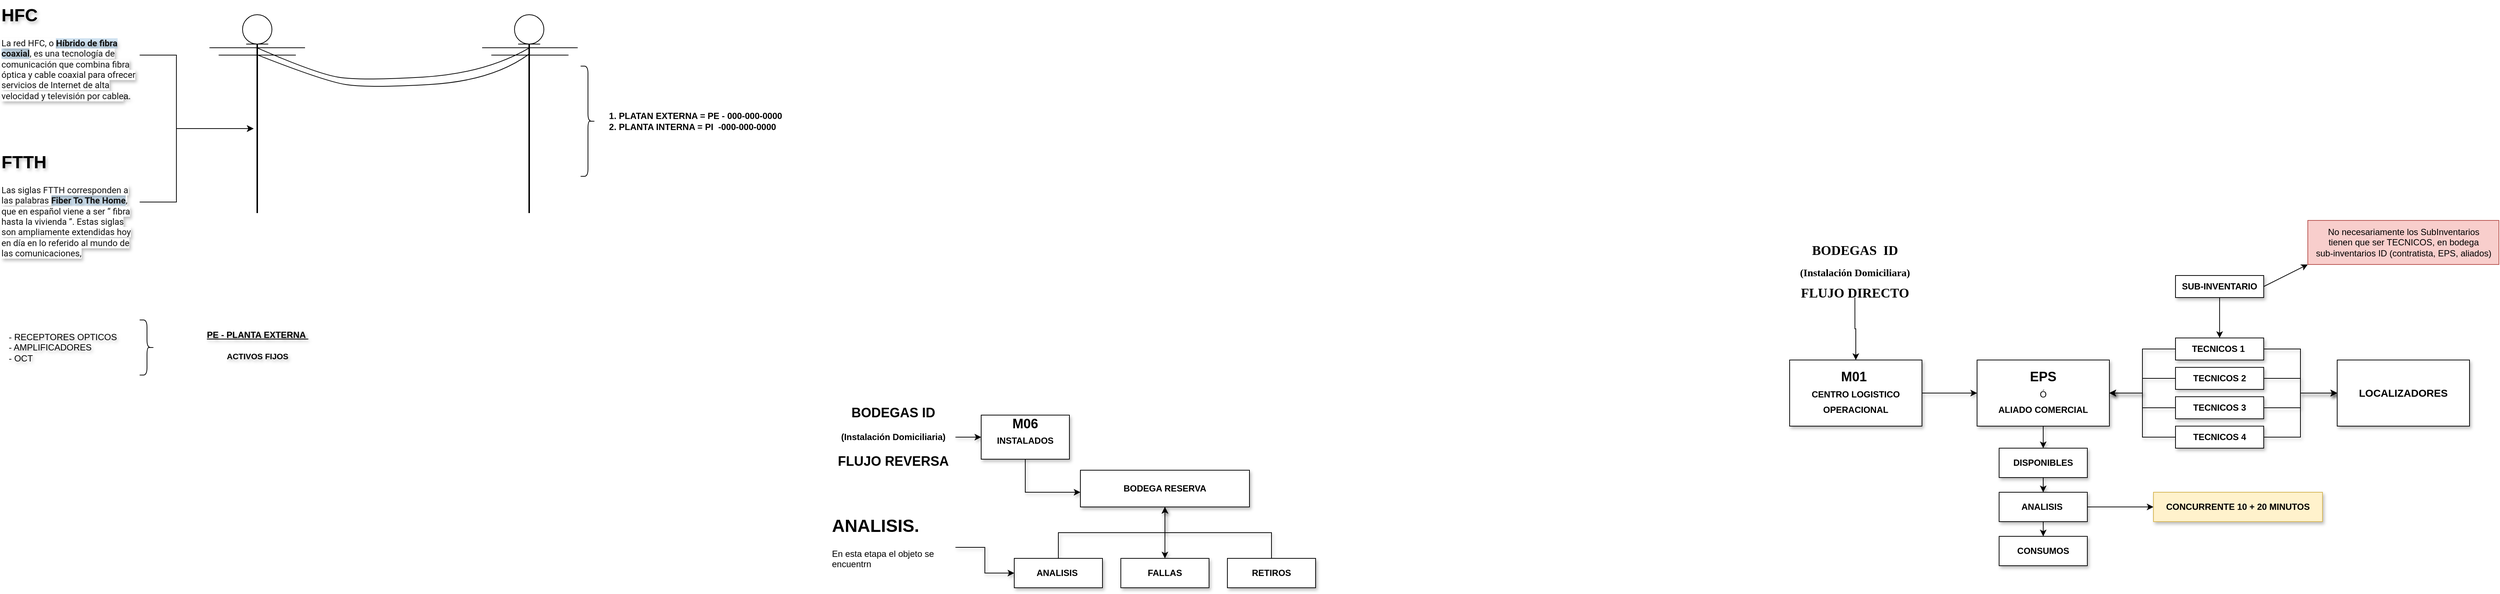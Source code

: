 <mxfile version="24.7.12">
  <diagram name="Página-1" id="xbAdERQiDdNSYcOWPB0R">
    <mxGraphModel dx="3875" dy="1904" grid="1" gridSize="10" guides="1" tooltips="1" connect="1" arrows="1" fold="1" page="1" pageScale="1" pageWidth="827" pageHeight="1169" math="0" shadow="0">
      <root>
        <mxCell id="0" />
        <mxCell id="1" parent="0" />
        <mxCell id="lB8DPW3cB8pryzDxTjk3-3" value="" style="edgeStyle=orthogonalEdgeStyle;rounded=0;orthogonalLoop=1;jettySize=auto;html=1;exitX=0.5;exitY=1;exitDx=0;exitDy=0;" edge="1" parent="1" source="lB8DPW3cB8pryzDxTjk3-1" target="lB8DPW3cB8pryzDxTjk3-2">
          <mxGeometry relative="1" as="geometry">
            <mxPoint x="360" y="150" as="sourcePoint" />
          </mxGeometry>
        </mxCell>
        <mxCell id="lB8DPW3cB8pryzDxTjk3-11" value="" style="edgeStyle=orthogonalEdgeStyle;rounded=0;orthogonalLoop=1;jettySize=auto;html=1;shadow=1;" edge="1" parent="1" source="lB8DPW3cB8pryzDxTjk3-2" target="lB8DPW3cB8pryzDxTjk3-10">
          <mxGeometry relative="1" as="geometry" />
        </mxCell>
        <mxCell id="lB8DPW3cB8pryzDxTjk3-1" value="&lt;h1&gt;&lt;font face=&quot;Tahoma&quot; style=&quot;font-size: 18px;&quot;&gt;BODEGAS&amp;nbsp; ID &lt;br&gt;&lt;/font&gt;&lt;font face=&quot;Tahoma&quot; style=&quot;&quot;&gt;&lt;font style=&quot;font-size: 14px;&quot;&gt;(Instalación Domiciliara)&lt;/font&gt;&lt;br&gt;&lt;span style=&quot;font-size: 18px;&quot;&gt;FLUJO DIRECTO&lt;/span&gt;&lt;/font&gt;&lt;/h1&gt;" style="text;html=1;align=center;verticalAlign=middle;whiteSpace=wrap;rounded=0;dashed=1;" vertex="1" parent="1">
          <mxGeometry x="-40" y="120" width="247.5" height="75" as="geometry" />
        </mxCell>
        <mxCell id="lB8DPW3cB8pryzDxTjk3-2" value="&lt;h2&gt;M01&amp;nbsp;&lt;br&gt;&lt;span style=&quot;background-color: initial; font-size: 12px;&quot;&gt;CENTRO LOGISTICO OPERACIONAL&lt;/span&gt;&lt;/h2&gt;" style="whiteSpace=wrap;html=1;shadow=1;" vertex="1" parent="1">
          <mxGeometry x="-5" y="280" width="180" height="90" as="geometry" />
        </mxCell>
        <mxCell id="lB8DPW3cB8pryzDxTjk3-37" value="" style="edgeStyle=orthogonalEdgeStyle;rounded=0;orthogonalLoop=1;jettySize=auto;html=1;shadow=1;" edge="1" parent="1" source="lB8DPW3cB8pryzDxTjk3-10" target="lB8DPW3cB8pryzDxTjk3-36">
          <mxGeometry relative="1" as="geometry" />
        </mxCell>
        <mxCell id="lB8DPW3cB8pryzDxTjk3-10" value="&lt;h2&gt;EPS&lt;br&gt;&lt;span style=&quot;background-color: initial; font-size: 12px;&quot;&gt;&lt;span style=&quot;font-weight: 400;&quot;&gt;Ó&lt;br&gt;&lt;/span&gt;ALIADO COMERCIAL&lt;/span&gt;&lt;/h2&gt;" style="whiteSpace=wrap;html=1;shadow=1;" vertex="1" parent="1">
          <mxGeometry x="250" y="280" width="180" height="90" as="geometry" />
        </mxCell>
        <mxCell id="lB8DPW3cB8pryzDxTjk3-33" value="" style="edgeStyle=orthogonalEdgeStyle;rounded=0;orthogonalLoop=1;jettySize=auto;html=1;shadow=1;" edge="1" parent="1" source="lB8DPW3cB8pryzDxTjk3-12" target="lB8DPW3cB8pryzDxTjk3-10">
          <mxGeometry relative="1" as="geometry" />
        </mxCell>
        <mxCell id="lB8DPW3cB8pryzDxTjk3-47" value="" style="edgeStyle=orthogonalEdgeStyle;rounded=0;orthogonalLoop=1;jettySize=auto;html=1;shadow=1;" edge="1" parent="1" source="lB8DPW3cB8pryzDxTjk3-12" target="lB8DPW3cB8pryzDxTjk3-43">
          <mxGeometry relative="1" as="geometry" />
        </mxCell>
        <mxCell id="lB8DPW3cB8pryzDxTjk3-12" value="TECNICOS 1&amp;nbsp;" style="whiteSpace=wrap;html=1;shadow=1;rounded=0;fontStyle=1" vertex="1" parent="1">
          <mxGeometry x="520" y="250" width="120" height="30" as="geometry" />
        </mxCell>
        <mxCell id="lB8DPW3cB8pryzDxTjk3-32" value="" style="edgeStyle=orthogonalEdgeStyle;rounded=0;orthogonalLoop=1;jettySize=auto;html=1;shadow=1;" edge="1" parent="1" source="lB8DPW3cB8pryzDxTjk3-14" target="lB8DPW3cB8pryzDxTjk3-10">
          <mxGeometry relative="1" as="geometry" />
        </mxCell>
        <mxCell id="lB8DPW3cB8pryzDxTjk3-44" value="" style="edgeStyle=orthogonalEdgeStyle;rounded=0;orthogonalLoop=1;jettySize=auto;html=1;shadow=1;" edge="1" parent="1" source="lB8DPW3cB8pryzDxTjk3-14" target="lB8DPW3cB8pryzDxTjk3-43">
          <mxGeometry relative="1" as="geometry" />
        </mxCell>
        <mxCell id="lB8DPW3cB8pryzDxTjk3-14" value="TECNICOS 2" style="whiteSpace=wrap;html=1;shadow=1;rounded=0;fontStyle=1" vertex="1" parent="1">
          <mxGeometry x="520" y="290" width="120" height="30" as="geometry" />
        </mxCell>
        <mxCell id="lB8DPW3cB8pryzDxTjk3-35" value="" style="edgeStyle=orthogonalEdgeStyle;rounded=0;orthogonalLoop=1;jettySize=auto;html=1;shadow=1;" edge="1" parent="1" source="lB8DPW3cB8pryzDxTjk3-15" target="lB8DPW3cB8pryzDxTjk3-10">
          <mxGeometry relative="1" as="geometry" />
        </mxCell>
        <mxCell id="lB8DPW3cB8pryzDxTjk3-45" value="" style="edgeStyle=orthogonalEdgeStyle;rounded=0;orthogonalLoop=1;jettySize=auto;html=1;shadow=1;" edge="1" parent="1" source="lB8DPW3cB8pryzDxTjk3-15" target="lB8DPW3cB8pryzDxTjk3-43">
          <mxGeometry relative="1" as="geometry" />
        </mxCell>
        <mxCell id="lB8DPW3cB8pryzDxTjk3-15" value="TECNICOS 3" style="whiteSpace=wrap;html=1;shadow=1;rounded=0;fontStyle=1" vertex="1" parent="1">
          <mxGeometry x="520" y="330" width="120" height="30" as="geometry" />
        </mxCell>
        <mxCell id="lB8DPW3cB8pryzDxTjk3-34" value="" style="edgeStyle=orthogonalEdgeStyle;rounded=0;orthogonalLoop=1;jettySize=auto;html=1;shadow=1;" edge="1" parent="1" source="lB8DPW3cB8pryzDxTjk3-17" target="lB8DPW3cB8pryzDxTjk3-10">
          <mxGeometry relative="1" as="geometry" />
        </mxCell>
        <mxCell id="lB8DPW3cB8pryzDxTjk3-46" value="" style="edgeStyle=orthogonalEdgeStyle;rounded=0;orthogonalLoop=1;jettySize=auto;html=1;shadow=1;" edge="1" parent="1" source="lB8DPW3cB8pryzDxTjk3-17" target="lB8DPW3cB8pryzDxTjk3-43">
          <mxGeometry relative="1" as="geometry" />
        </mxCell>
        <mxCell id="lB8DPW3cB8pryzDxTjk3-17" value="TECNICOS 4" style="whiteSpace=wrap;html=1;shadow=1;rounded=0;fontStyle=1" vertex="1" parent="1">
          <mxGeometry x="520" y="370" width="120" height="30" as="geometry" />
        </mxCell>
        <mxCell id="lB8DPW3cB8pryzDxTjk3-25" value="" style="edgeStyle=orthogonalEdgeStyle;rounded=0;orthogonalLoop=1;jettySize=auto;html=1;" edge="1" parent="1" source="lB8DPW3cB8pryzDxTjk3-23" target="lB8DPW3cB8pryzDxTjk3-12">
          <mxGeometry relative="1" as="geometry" />
        </mxCell>
        <mxCell id="lB8DPW3cB8pryzDxTjk3-23" value="SUB-INVENTARIO" style="whiteSpace=wrap;html=1;shadow=1;rounded=0;fontStyle=1" vertex="1" parent="1">
          <mxGeometry x="520" y="165" width="120" height="30" as="geometry" />
        </mxCell>
        <mxCell id="lB8DPW3cB8pryzDxTjk3-39" value="" style="edgeStyle=orthogonalEdgeStyle;rounded=0;orthogonalLoop=1;jettySize=auto;html=1;shadow=1;" edge="1" parent="1" source="lB8DPW3cB8pryzDxTjk3-36" target="lB8DPW3cB8pryzDxTjk3-38">
          <mxGeometry relative="1" as="geometry" />
        </mxCell>
        <mxCell id="lB8DPW3cB8pryzDxTjk3-36" value="DISPONIBLES" style="whiteSpace=wrap;html=1;shadow=1;rounded=0;fontStyle=1" vertex="1" parent="1">
          <mxGeometry x="280" y="400" width="120" height="40" as="geometry" />
        </mxCell>
        <mxCell id="lB8DPW3cB8pryzDxTjk3-49" value="" style="edgeStyle=orthogonalEdgeStyle;rounded=0;orthogonalLoop=1;jettySize=auto;html=1;" edge="1" parent="1" source="lB8DPW3cB8pryzDxTjk3-38" target="lB8DPW3cB8pryzDxTjk3-48">
          <mxGeometry relative="1" as="geometry" />
        </mxCell>
        <mxCell id="lB8DPW3cB8pryzDxTjk3-56" value="" style="edgeStyle=orthogonalEdgeStyle;rounded=0;orthogonalLoop=1;jettySize=auto;html=1;" edge="1" parent="1" source="lB8DPW3cB8pryzDxTjk3-38" target="lB8DPW3cB8pryzDxTjk3-55">
          <mxGeometry relative="1" as="geometry" />
        </mxCell>
        <mxCell id="lB8DPW3cB8pryzDxTjk3-38" value="ANALISIS&amp;nbsp;" style="whiteSpace=wrap;html=1;shadow=1;fontStyle=1" vertex="1" parent="1">
          <mxGeometry x="280" y="460" width="120" height="40" as="geometry" />
        </mxCell>
        <mxCell id="lB8DPW3cB8pryzDxTjk3-43" value="&lt;h3&gt;LOCALIZADORES&lt;/h3&gt;" style="whiteSpace=wrap;html=1;shadow=1;" vertex="1" parent="1">
          <mxGeometry x="740" y="280" width="180" height="90" as="geometry" />
        </mxCell>
        <mxCell id="lB8DPW3cB8pryzDxTjk3-48" value="CONSUMOS" style="whiteSpace=wrap;html=1;shadow=1;fontStyle=1" vertex="1" parent="1">
          <mxGeometry x="280" y="520" width="120" height="40" as="geometry" />
        </mxCell>
        <mxCell id="lB8DPW3cB8pryzDxTjk3-51" value="" style="endArrow=classic;html=1;rounded=0;" edge="1" parent="1">
          <mxGeometry width="50" height="50" relative="1" as="geometry">
            <mxPoint x="640" y="180" as="sourcePoint" />
            <mxPoint x="700" y="150" as="targetPoint" />
          </mxGeometry>
        </mxCell>
        <mxCell id="lB8DPW3cB8pryzDxTjk3-52" value="No necesariamente los SubInventarios &lt;br&gt;tienen que ser TECNICOS, en bodega&lt;div&gt;sub-inventarios ID (contratista, EPS, aliados)&lt;/div&gt;" style="text;html=1;align=center;verticalAlign=middle;resizable=0;points=[];autosize=1;fillColor=#f8cecc;strokeColor=#b85450;" vertex="1" parent="1">
          <mxGeometry x="700" y="90" width="260" height="60" as="geometry" />
        </mxCell>
        <mxCell id="lB8DPW3cB8pryzDxTjk3-54" style="edgeStyle=orthogonalEdgeStyle;rounded=0;orthogonalLoop=1;jettySize=auto;html=1;exitX=0.5;exitY=1;exitDx=0;exitDy=0;" edge="1" parent="1" source="lB8DPW3cB8pryzDxTjk3-38" target="lB8DPW3cB8pryzDxTjk3-38">
          <mxGeometry relative="1" as="geometry" />
        </mxCell>
        <mxCell id="lB8DPW3cB8pryzDxTjk3-55" value="CONCURRENTE 10 + 20 MINUTOS" style="whiteSpace=wrap;html=1;shadow=1;fontStyle=1;fillColor=#fff2cc;strokeColor=#d6b656;" vertex="1" parent="1">
          <mxGeometry x="490" y="460" width="230" height="40" as="geometry" />
        </mxCell>
        <mxCell id="lB8DPW3cB8pryzDxTjk3-63" value="" style="edgeStyle=orthogonalEdgeStyle;rounded=0;orthogonalLoop=1;jettySize=auto;html=1;shadow=1;" edge="1" parent="1" source="lB8DPW3cB8pryzDxTjk3-60" target="lB8DPW3cB8pryzDxTjk3-62">
          <mxGeometry relative="1" as="geometry" />
        </mxCell>
        <mxCell id="lB8DPW3cB8pryzDxTjk3-60" value="&lt;h2&gt;BODEGAS ID&lt;/h2&gt;&lt;div&gt;&lt;b&gt;(Instalación Domiciliaria)&lt;/b&gt;&lt;/div&gt;&lt;h2&gt;FLUJO REVERSA&lt;/h2&gt;" style="text;html=1;align=center;verticalAlign=middle;resizable=0;points=[];autosize=1;strokeColor=none;fillColor=none;shadow=1;" vertex="1" parent="1">
          <mxGeometry x="-1310" y="320" width="170" height="130" as="geometry" />
        </mxCell>
        <mxCell id="lB8DPW3cB8pryzDxTjk3-65" value="" style="edgeStyle=orthogonalEdgeStyle;rounded=0;orthogonalLoop=1;jettySize=auto;html=1;shadow=1;" edge="1" parent="1" source="lB8DPW3cB8pryzDxTjk3-62" target="lB8DPW3cB8pryzDxTjk3-64">
          <mxGeometry relative="1" as="geometry">
            <Array as="points">
              <mxPoint x="-1045" y="460" />
            </Array>
          </mxGeometry>
        </mxCell>
        <mxCell id="lB8DPW3cB8pryzDxTjk3-62" value="&lt;h2&gt;M06&lt;br&gt;&lt;span style=&quot;background-color: initial; font-size: 12px;&quot;&gt;INSTALADOS&lt;/span&gt;&lt;/h2&gt;&lt;div&gt;&lt;br&gt;&lt;/div&gt;" style="whiteSpace=wrap;html=1;shadow=1;" vertex="1" parent="1">
          <mxGeometry x="-1105" y="355" width="120" height="60" as="geometry" />
        </mxCell>
        <mxCell id="lB8DPW3cB8pryzDxTjk3-67" value="" style="edgeStyle=orthogonalEdgeStyle;rounded=0;orthogonalLoop=1;jettySize=auto;html=1;shadow=1;fontStyle=1" edge="1" parent="1" source="lB8DPW3cB8pryzDxTjk3-64" target="lB8DPW3cB8pryzDxTjk3-66">
          <mxGeometry relative="1" as="geometry" />
        </mxCell>
        <mxCell id="lB8DPW3cB8pryzDxTjk3-64" value="BODEGA RESERVA" style="whiteSpace=wrap;html=1;shadow=1;fontStyle=1" vertex="1" parent="1">
          <mxGeometry x="-970" y="430" width="230" height="50" as="geometry" />
        </mxCell>
        <mxCell id="lB8DPW3cB8pryzDxTjk3-66" value="FALLAS" style="whiteSpace=wrap;html=1;shadow=1;fontStyle=1" vertex="1" parent="1">
          <mxGeometry x="-915" y="550" width="120" height="40" as="geometry" />
        </mxCell>
        <mxCell id="lB8DPW3cB8pryzDxTjk3-70" value="" style="edgeStyle=orthogonalEdgeStyle;rounded=0;orthogonalLoop=1;jettySize=auto;html=1;shadow=1;fontStyle=1" edge="1" parent="1" source="lB8DPW3cB8pryzDxTjk3-68" target="lB8DPW3cB8pryzDxTjk3-64">
          <mxGeometry relative="1" as="geometry" />
        </mxCell>
        <mxCell id="lB8DPW3cB8pryzDxTjk3-68" value="ANALISIS&amp;nbsp;" style="whiteSpace=wrap;html=1;shadow=1;fontStyle=1" vertex="1" parent="1">
          <mxGeometry x="-1060" y="550" width="120" height="40" as="geometry" />
        </mxCell>
        <mxCell id="lB8DPW3cB8pryzDxTjk3-71" value="" style="edgeStyle=orthogonalEdgeStyle;rounded=0;orthogonalLoop=1;jettySize=auto;html=1;shadow=1;fontStyle=1" edge="1" parent="1" source="lB8DPW3cB8pryzDxTjk3-69" target="lB8DPW3cB8pryzDxTjk3-64">
          <mxGeometry relative="1" as="geometry" />
        </mxCell>
        <mxCell id="lB8DPW3cB8pryzDxTjk3-69" value="RETIROS" style="whiteSpace=wrap;html=1;shadow=1;fontStyle=1" vertex="1" parent="1">
          <mxGeometry x="-770" y="550" width="120" height="40" as="geometry" />
        </mxCell>
        <mxCell id="lB8DPW3cB8pryzDxTjk3-74" value="" style="edgeStyle=orthogonalEdgeStyle;rounded=0;orthogonalLoop=1;jettySize=auto;html=1;shadow=1;" edge="1" parent="1" source="lB8DPW3cB8pryzDxTjk3-72" target="lB8DPW3cB8pryzDxTjk3-68">
          <mxGeometry relative="1" as="geometry" />
        </mxCell>
        <mxCell id="lB8DPW3cB8pryzDxTjk3-72" value="&lt;h1 style=&quot;margin-top: 0px;&quot;&gt;&lt;span style=&quot;background-color: initial;&quot;&gt;ANALISIS.&lt;br&gt;&lt;/span&gt;&lt;/h1&gt;&lt;div&gt;&lt;span style=&quot;background-color: initial;&quot;&gt;En esta etapa el objeto se encuentrn&lt;/span&gt;&lt;/div&gt;" style="text;html=1;whiteSpace=wrap;overflow=hidden;rounded=0;shadow=1;" vertex="1" parent="1">
          <mxGeometry x="-1310" y="485" width="170" height="100" as="geometry" />
        </mxCell>
        <mxCell id="lB8DPW3cB8pryzDxTjk3-77" value="" style="shape=umlLifeline;perimeter=lifelinePerimeter;whiteSpace=wrap;html=1;container=1;dropTarget=0;collapsible=0;recursiveResize=0;outlineConnect=0;portConstraint=eastwest;newEdgeStyle={&quot;curved&quot;:0,&quot;rounded&quot;:0};participant=umlEntity;textShadow=1;" vertex="1" parent="1">
          <mxGeometry x="-1740" y="-190" width="40" height="270" as="geometry" />
        </mxCell>
        <mxCell id="lB8DPW3cB8pryzDxTjk3-78" value="" style="shape=umlLifeline;perimeter=lifelinePerimeter;whiteSpace=wrap;html=1;container=1;dropTarget=0;collapsible=0;recursiveResize=0;outlineConnect=0;portConstraint=eastwest;newEdgeStyle={&quot;curved&quot;:0,&quot;rounded&quot;:0};participant=umlEntity;textShadow=1;" vertex="1" parent="1">
          <mxGeometry x="-2110" y="-190" width="40" height="270" as="geometry" />
        </mxCell>
        <mxCell id="lB8DPW3cB8pryzDxTjk3-79" value="" style="line;strokeWidth=1;html=1;textShadow=0;whiteSpace=wrap;" vertex="1" parent="1">
          <mxGeometry x="-2155" y="-150" width="130" height="10" as="geometry" />
        </mxCell>
        <mxCell id="lB8DPW3cB8pryzDxTjk3-80" value="" style="line;strokeWidth=1;html=1;textShadow=1;whiteSpace=wrap;" vertex="1" parent="1">
          <mxGeometry x="-2142.5" y="-140" width="105" height="10" as="geometry" />
        </mxCell>
        <mxCell id="lB8DPW3cB8pryzDxTjk3-83" value="" style="line;strokeWidth=1;html=1;textShadow=0;whiteSpace=wrap;" vertex="1" parent="1">
          <mxGeometry x="-1784" y="-150" width="130" height="10" as="geometry" />
        </mxCell>
        <mxCell id="lB8DPW3cB8pryzDxTjk3-84" value="" style="line;strokeWidth=1;html=1;textShadow=1;whiteSpace=wrap;" vertex="1" parent="1">
          <mxGeometry x="-1771.5" y="-140" width="105" height="10" as="geometry" />
        </mxCell>
        <mxCell id="lB8DPW3cB8pryzDxTjk3-85" value="" style="line;strokeWidth=2;direction=south;html=1;textShadow=1;whiteSpace=wrap;" vertex="1" parent="1">
          <mxGeometry x="-2095" y="-150" width="10" height="230" as="geometry" />
        </mxCell>
        <mxCell id="lB8DPW3cB8pryzDxTjk3-86" value="" style="line;strokeWidth=2;direction=south;html=1;textShadow=1;whiteSpace=wrap;" vertex="1" parent="1">
          <mxGeometry x="-1725" y="-150" width="10" height="230" as="geometry" />
        </mxCell>
        <mxCell id="lB8DPW3cB8pryzDxTjk3-96" value="" style="curved=1;endArrow=none;html=1;rounded=0;exitX=0.504;exitY=0.546;exitDx=0;exitDy=0;exitPerimeter=0;entryX=0.023;entryY=0.488;entryDx=0;entryDy=0;entryPerimeter=0;endFill=0;textShadow=1;" edge="1" parent="1" source="lB8DPW3cB8pryzDxTjk3-79" target="lB8DPW3cB8pryzDxTjk3-86">
          <mxGeometry width="50" height="50" relative="1" as="geometry">
            <mxPoint x="-1670" y="10" as="sourcePoint" />
            <mxPoint x="-1620" y="-40" as="targetPoint" />
            <Array as="points">
              <mxPoint x="-2010" y="-110" />
              <mxPoint x="-1950" y="-100" />
              <mxPoint x="-1780" y="-110" />
            </Array>
          </mxGeometry>
        </mxCell>
        <mxCell id="lB8DPW3cB8pryzDxTjk3-97" value="" style="curved=1;endArrow=none;html=1;rounded=0;entryX=0.06;entryY=0.546;entryDx=0;entryDy=0;entryPerimeter=0;exitX=0.501;exitY=0.469;exitDx=0;exitDy=0;exitPerimeter=0;endFill=0;textShadow=1;" edge="1" parent="1" source="lB8DPW3cB8pryzDxTjk3-80" target="lB8DPW3cB8pryzDxTjk3-86">
          <mxGeometry width="50" height="50" relative="1" as="geometry">
            <mxPoint x="-2074" y="-132" as="sourcePoint" />
            <mxPoint x="-1722" y="-134" as="targetPoint" />
            <Array as="points">
              <mxPoint x="-2000" y="-100" />
              <mxPoint x="-1940" y="-90" />
              <mxPoint x="-1770" y="-100" />
            </Array>
          </mxGeometry>
        </mxCell>
        <mxCell id="lB8DPW3cB8pryzDxTjk3-169" value="" style="edgeStyle=orthogonalEdgeStyle;rounded=0;orthogonalLoop=1;jettySize=auto;html=1;textShadow=0;" edge="1" parent="1" source="lB8DPW3cB8pryzDxTjk3-140" target="lB8DPW3cB8pryzDxTjk3-85">
          <mxGeometry relative="1" as="geometry">
            <Array as="points">
              <mxPoint x="-2200" y="-135" />
              <mxPoint x="-2200" y="-35" />
            </Array>
          </mxGeometry>
        </mxCell>
        <mxCell id="lB8DPW3cB8pryzDxTjk3-140" value="&lt;h1 style=&quot;margin-top: 0px;&quot;&gt;HFC&amp;nbsp;&lt;/h1&gt;&lt;p&gt;&lt;font style=&quot;font-size: 12px;&quot;&gt;&lt;span style=&quot;color: rgb(17, 17, 17); font-family: Roboto, sans-serif; background-color: rgb(255, 255, 255);&quot;&gt;La red HFC, o&amp;nbsp;&lt;/span&gt;&lt;span style=&quot;font-weight: 700; background-color: rgba(16, 110, 190, 0.18); color: rgb(17, 17, 17); font-family: Roboto, sans-serif;&quot;&gt;Híbrido de fibra coaxial&lt;/span&gt;&lt;span style=&quot;color: rgb(17, 17, 17); font-family: Roboto, sans-serif; background-color: rgb(255, 255, 255);&quot;&gt;, es una tecnología de comunicación que combina fibra óptica y cable coaxial para ofrecer servicios de Internet de alta velocidad y televisión por cable&lt;/span&gt;a.&lt;/font&gt;&lt;/p&gt;" style="text;html=1;whiteSpace=wrap;overflow=hidden;rounded=0;textShadow=1;" vertex="1" parent="1">
          <mxGeometry x="-2440" y="-210" width="190" height="150" as="geometry" />
        </mxCell>
        <mxCell id="lB8DPW3cB8pryzDxTjk3-142" value="" style="shape=curlyBracket;whiteSpace=wrap;html=1;rounded=1;flipH=1;labelPosition=right;verticalLabelPosition=middle;align=left;verticalAlign=middle;size=0.5;textShadow=1;" vertex="1" parent="1">
          <mxGeometry x="-1650" y="-120" width="20" height="150" as="geometry" />
        </mxCell>
        <mxCell id="lB8DPW3cB8pryzDxTjk3-168" value="&lt;ol&gt;&lt;li&gt;&lt;span style=&quot;background-color: initial;&quot;&gt;PLATAN EXTERNA = PE - 000-000-0000&lt;/span&gt;&lt;br&gt;&lt;/li&gt;&lt;li&gt;PLANTA INTERNA = PI&amp;nbsp; -000-000-0000&lt;/li&gt;&lt;/ol&gt;" style="text;strokeColor=none;fillColor=none;html=1;whiteSpace=wrap;verticalAlign=middle;overflow=hidden;fontStyle=1;align=left;textShadow=0;" vertex="1" parent="1">
          <mxGeometry x="-1640" y="-82.5" width="280" height="75" as="geometry" />
        </mxCell>
        <mxCell id="lB8DPW3cB8pryzDxTjk3-172" value="" style="edgeStyle=orthogonalEdgeStyle;rounded=0;orthogonalLoop=1;jettySize=auto;html=1;" edge="1" parent="1" source="lB8DPW3cB8pryzDxTjk3-170" target="lB8DPW3cB8pryzDxTjk3-85">
          <mxGeometry relative="1" as="geometry">
            <Array as="points">
              <mxPoint x="-2200" y="65" />
              <mxPoint x="-2200" y="-35" />
            </Array>
          </mxGeometry>
        </mxCell>
        <mxCell id="lB8DPW3cB8pryzDxTjk3-170" value="&lt;h1 style=&quot;margin-top: 0px;&quot;&gt;FTTH&lt;/h1&gt;&lt;p&gt;&lt;font style=&quot;font-size: 12px;&quot;&gt;&lt;span style=&quot;color: rgb(17, 17, 17); font-family: Roboto, sans-serif; background-color: rgb(255, 255, 255);&quot;&gt;Las siglas FTTH corresponden a las palabras&amp;nbsp;&lt;/span&gt;&lt;span style=&quot;font-weight: 700; background-color: rgba(16, 110, 190, 0.18); color: rgb(17, 17, 17); font-family: Roboto, sans-serif;&quot;&gt;Fiber To The Home&lt;/span&gt;&lt;span style=&quot;color: rgb(17, 17, 17); font-family: Roboto, sans-serif; background-color: rgb(255, 255, 255);&quot;&gt;, que en español viene a ser “ fibra hasta la vivienda ”. Estas siglas son ampliamente extendidas hoy en día en lo referido al mundo de las comunicaciones, especialmente a internet&lt;/span&gt;&lt;/font&gt;&lt;span style=&quot;color: rgb(17, 17, 17); font-family: Roboto, sans-serif; font-size: 20px; background-color: rgb(255, 255, 255);&quot;&gt;.&lt;/span&gt;&lt;br&gt;&lt;/p&gt;" style="text;html=1;whiteSpace=wrap;overflow=hidden;rounded=0;textShadow=1;" vertex="1" parent="1">
          <mxGeometry x="-2440" y="-10" width="190" height="150" as="geometry" />
        </mxCell>
        <mxCell id="lB8DPW3cB8pryzDxTjk3-174" value="- RECEPTORES OPTICOS&lt;div&gt;- AMPLIFICADORES&amp;nbsp;&lt;/div&gt;&lt;div&gt;- OCT&lt;/div&gt;" style="text;html=1;align=left;verticalAlign=middle;resizable=0;points=[];autosize=1;strokeColor=none;fillColor=none;textShadow=1;" vertex="1" parent="1">
          <mxGeometry x="-2430" y="233" width="170" height="60" as="geometry" />
        </mxCell>
        <mxCell id="lB8DPW3cB8pryzDxTjk3-175" value="" style="shape=curlyBracket;whiteSpace=wrap;html=1;rounded=1;flipH=1;labelPosition=right;verticalLabelPosition=middle;align=left;verticalAlign=middle;size=0.5;textShadow=1;" vertex="1" parent="1">
          <mxGeometry x="-2250" y="225.5" width="20" height="75" as="geometry" />
        </mxCell>
        <mxCell id="lB8DPW3cB8pryzDxTjk3-176" value="&lt;div&gt;&lt;span style=&quot;background-color: initial;&quot;&gt;&lt;font style=&quot;&quot;&gt;&lt;u&gt;PE - PLANTA EXTERNA&amp;nbsp;&lt;/u&gt;&lt;/font&gt;&lt;/span&gt;&lt;/div&gt;&lt;div&gt;&lt;br&gt;&lt;/div&gt;&lt;div&gt;&lt;span style=&quot;font-size: 11px;&quot;&gt;ACTIVOS FIJOS&lt;/span&gt;&lt;/div&gt;" style="text;html=1;align=center;verticalAlign=middle;resizable=0;points=[];autosize=1;strokeColor=none;fillColor=none;fontStyle=1;textShadow=1;" vertex="1" parent="1">
          <mxGeometry x="-2170" y="230" width="160" height="60" as="geometry" />
        </mxCell>
      </root>
    </mxGraphModel>
  </diagram>
</mxfile>
